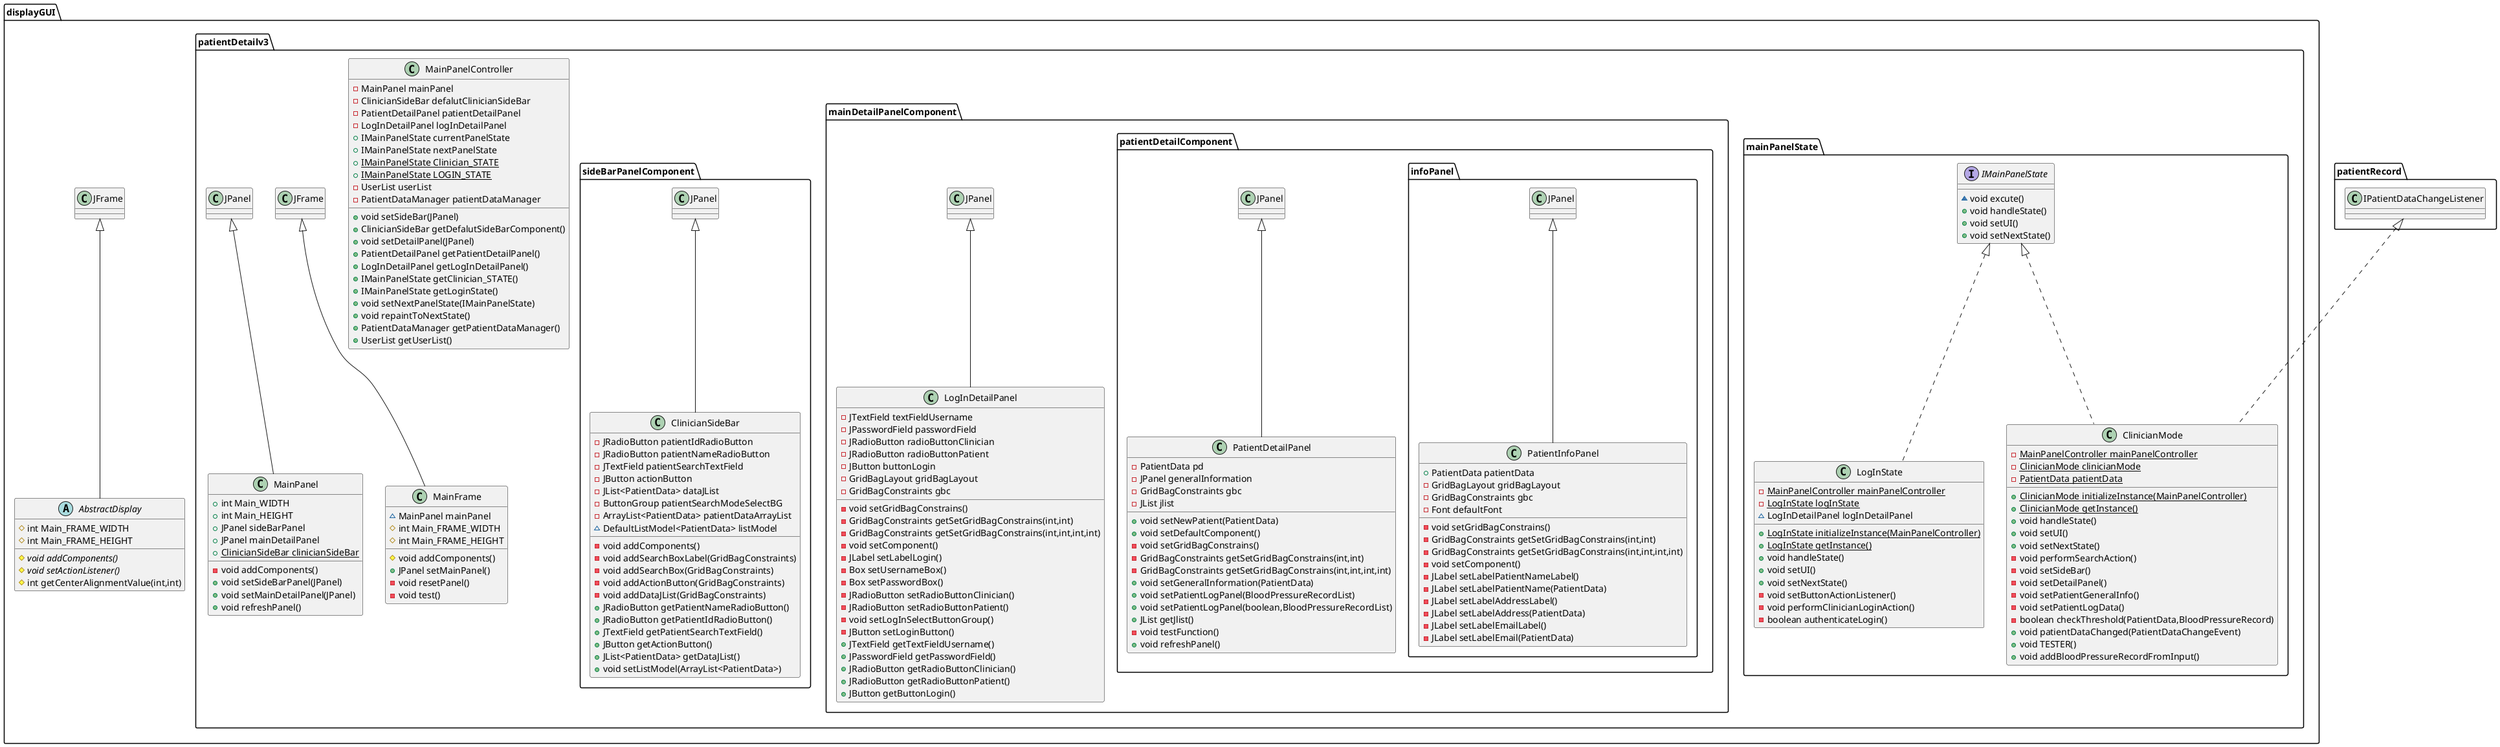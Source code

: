 @startuml
class displayGUI.patientDetailv3.mainDetailPanelComponent.patientDetailComponent.infoPanel.PatientInfoPanel {
+ PatientData patientData
- GridBagLayout gridBagLayout
- GridBagConstraints gbc
- Font defaultFont
- void setGridBagConstrains()
- GridBagConstraints getSetGridBagConstrains(int,int)
- GridBagConstraints getSetGridBagConstrains(int,int,int,int)
- void setComponent()
- JLabel setLabelPatientNameLabel()
- JLabel setLabelPatientName(PatientData)
- JLabel setLabelAddressLabel()
- JLabel setLabelAddress(PatientData)
- JLabel setLabelEmailLabel()
- JLabel setLabelEmail(PatientData)
}


class displayGUI.patientDetailv3.mainDetailPanelComponent.patientDetailComponent.PatientDetailPanel {
- PatientData pd
- JPanel generalInformation
- GridBagConstraints gbc
- JList jlist
+ void setNewPatient(PatientData)
+ void setDefaultComponent()
- void setGridBagConstrains()
- GridBagConstraints getSetGridBagConstrains(int,int)
- GridBagConstraints getSetGridBagConstrains(int,int,int,int)
+ void setGeneralInformation(PatientData)
+ void setPatientLogPanel(BloodPressureRecordList)
+ void setPatientLogPanel(boolean,BloodPressureRecordList)
+ JList getJlist()
- void testFunction()
+ void refreshPanel()
}


class displayGUI.patientDetailv3.MainFrame {
~ MainPanel mainPanel
# int Main_FRAME_WIDTH
# int Main_FRAME_HEIGHT
# void addComponents()
+ JPanel setMainPanel()
- void resetPanel()
- void test()
}


class displayGUI.patientDetailv3.sideBarPanelComponent.ClinicianSideBar {
- JRadioButton patientIdRadioButton
- JRadioButton patientNameRadioButton
- JTextField patientSearchTextField
- JButton actionButton
- JList<PatientData> dataJList
- ButtonGroup patientSearchModeSelectBG
- ArrayList<PatientData> patientDataArrayList
~ DefaultListModel<PatientData> listModel
- void addComponents()
- void addSearchBoxLabel(GridBagConstraints)
- void addSearchBox(GridBagConstraints)
- void addActionButton(GridBagConstraints)
- void addDataJList(GridBagConstraints)
+ JRadioButton getPatientNameRadioButton()
+ JRadioButton getPatientIdRadioButton()
+ JTextField getPatientSearchTextField()
+ JButton getActionButton()
+ JList<PatientData> getDataJList()
+ void setListModel(ArrayList<PatientData>)
}


abstract class displayGUI.AbstractDisplay {
# int Main_FRAME_WIDTH
# int Main_FRAME_HEIGHT
# {abstract}void addComponents()
# {abstract}void setActionListener()
# int getCenterAlignmentValue(int,int)
}


class displayGUI.patientDetailv3.MainPanelController {
- MainPanel mainPanel
- ClinicianSideBar defalutClinicianSideBar
- PatientDetailPanel patientDetailPanel
- LogInDetailPanel logInDetailPanel
+ IMainPanelState currentPanelState
+ IMainPanelState nextPanelState
+ {static} IMainPanelState Clinician_STATE
+ {static} IMainPanelState LOGIN_STATE
- UserList userList
- PatientDataManager patientDataManager
+ void setSideBar(JPanel)
+ ClinicianSideBar getDefalutSideBarComponent()
+ void setDetailPanel(JPanel)
+ PatientDetailPanel getPatientDetailPanel()
+ LogInDetailPanel getLogInDetailPanel()
+ IMainPanelState getClinician_STATE()
+ IMainPanelState getLoginState()
+ void setNextPanelState(IMainPanelState)
+ void repaintToNextState()
+ PatientDataManager getPatientDataManager()
+ UserList getUserList()
}


class displayGUI.patientDetailv3.MainPanel {
+ int Main_WIDTH
+ int Main_HEIGHT
+ JPanel sideBarPanel
+ JPanel mainDetailPanel
+ {static} ClinicianSideBar clinicianSideBar
- void addComponents()
+ void setSideBarPanel(JPanel)
+ void setMainDetailPanel(JPanel)
+ void refreshPanel()
}


interface displayGUI.patientDetailv3.mainPanelState.IMainPanelState {
~ void excute()
+ void handleState()
+ void setUI()
+ void setNextState()
}

class displayGUI.patientDetailv3.mainPanelState.ClinicianMode {
- {static} MainPanelController mainPanelController
- {static} ClinicianMode clinicianMode
- {static} PatientData patientData
+ {static} ClinicianMode initializeInstance(MainPanelController)
+ {static} ClinicianMode getInstance()
+ void handleState()
+ void setUI()
+ void setNextState()
- void performSearchAction()
- void setSideBar()
- void setDetailPanel()
- void setPatientGeneralInfo()
- void setPatientLogData()
- boolean checkThreshold(PatientData,BloodPressureRecord)
+ void patientDataChanged(PatientDataChangeEvent)
+ void TESTER()
+ void addBloodPressureRecordFromInput()
}


class displayGUI.patientDetailv3.mainDetailPanelComponent.LogInDetailPanel {
- JTextField textFieldUsername
- JPasswordField passwordField
- JRadioButton radioButtonClinician
- JRadioButton radioButtonPatient
- JButton buttonLogin
- GridBagLayout gridBagLayout
- GridBagConstraints gbc
- void setGridBagConstrains()
- GridBagConstraints getSetGridBagConstrains(int,int)
- GridBagConstraints getSetGridBagConstrains(int,int,int,int)
- void setComponent()
- JLabel setLabelLogin()
- Box setUsernameBox()
- Box setPasswordBox()
- JRadioButton setRadioButtonClinician()
- JRadioButton setRadioButtonPatient()
- void setLogInSelectButtonGroup()
- JButton setLoginButton()
+ JTextField getTextFieldUsername()
+ JPasswordField getPasswordField()
+ JRadioButton getRadioButtonClinician()
+ JRadioButton getRadioButtonPatient()
+ JButton getButtonLogin()
}


class displayGUI.patientDetailv3.mainPanelState.LogInState {
- {static} MainPanelController mainPanelController
- {static} LogInState logInState
~ LogInDetailPanel logInDetailPanel
+ {static} LogInState initializeInstance(MainPanelController)
+ {static} LogInState getInstance()
+ void handleState()
+ void setUI()
+ void setNextState()
- void setButtonActionListener()
- void performClinicianLoginAction()
- boolean authenticateLogin()
}




displayGUI.patientDetailv3.mainDetailPanelComponent.patientDetailComponent.infoPanel.JPanel <|-- displayGUI.patientDetailv3.mainDetailPanelComponent.patientDetailComponent.infoPanel.PatientInfoPanel
displayGUI.patientDetailv3.mainDetailPanelComponent.patientDetailComponent.JPanel <|-- displayGUI.patientDetailv3.mainDetailPanelComponent.patientDetailComponent.PatientDetailPanel
displayGUI.patientDetailv3.JFrame <|-- displayGUI.patientDetailv3.MainFrame
displayGUI.patientDetailv3.sideBarPanelComponent.JPanel <|-- displayGUI.patientDetailv3.sideBarPanelComponent.ClinicianSideBar
displayGUI.JFrame <|-- displayGUI.AbstractDisplay
displayGUI.patientDetailv3.JPanel <|-- displayGUI.patientDetailv3.MainPanel
displayGUI.patientDetailv3.mainPanelState.IMainPanelState <|.. displayGUI.patientDetailv3.mainPanelState.ClinicianMode
patientRecord.IPatientDataChangeListener <|.. displayGUI.patientDetailv3.mainPanelState.ClinicianMode
displayGUI.patientDetailv3.mainDetailPanelComponent.JPanel <|-- displayGUI.patientDetailv3.mainDetailPanelComponent.LogInDetailPanel
displayGUI.patientDetailv3.mainPanelState.IMainPanelState <|.. displayGUI.patientDetailv3.mainPanelState.LogInState
@enduml